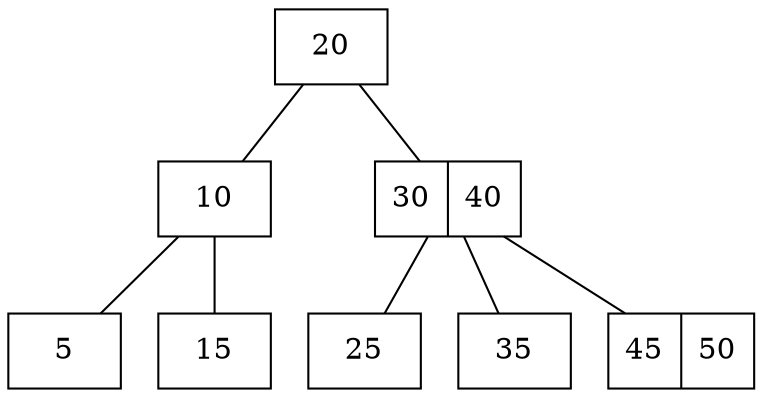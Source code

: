 graph BTree {
    node [shape=record];
    N2E0 [label="20"];
    N2E0 -- N100;
    N100 [label="10"];
    N100 -- N040;
    N040 [label="5"];
    N100 -- N0A0;
    N0A0 [label="15"];
    N2E0 -- N280;
    N280 [label="30 | 40"];
    N280 -- N160;
    N160 [label="25"];
    N280 -- N1C0;
    N1C0 [label="35"];
    N280 -- N220;
    N220 [label="45 | 50"];
}
